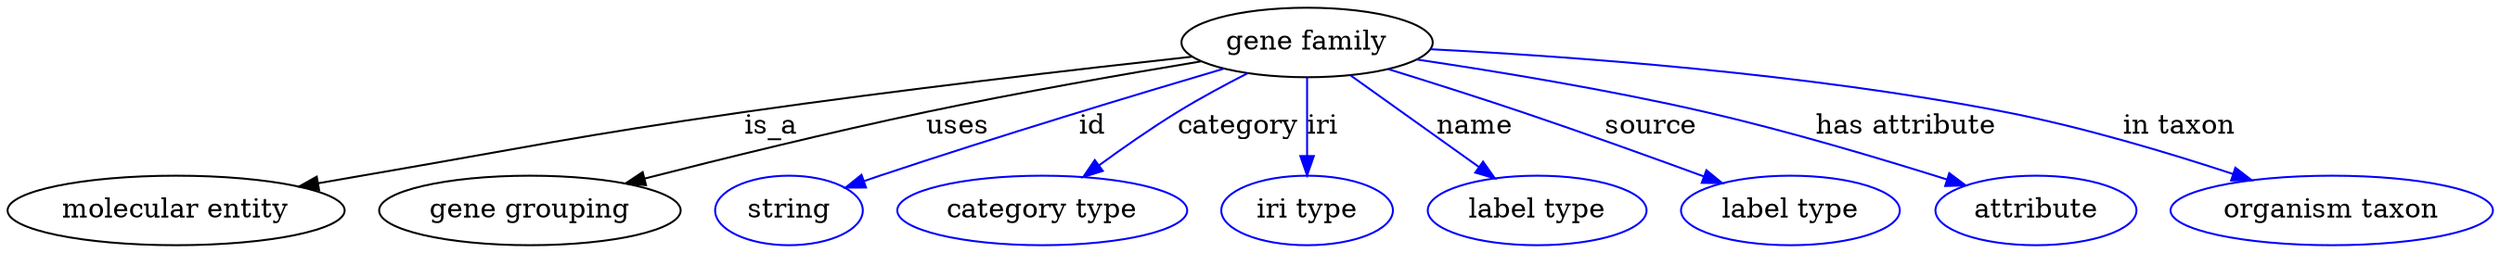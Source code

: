 digraph {
	graph [bb="0,0,1050.5,123"];
	node [label="\N"];
	"gene family"	 [height=0.5,
		label="gene family",
		pos="547.89,105",
		width=1.4804];
	"molecular entity"	 [height=0.5,
		pos="68.894,18",
		width=1.9137];
	"gene family" -> "molecular entity"	 [label=is_a,
		lp="322.89,61.5",
		pos="e,120.45,30.123 498.52,98.143 450.69,91.342 376.18,80.326 311.89,69 238.24,56.024 220,51.743 146.89,36 141.54,34.848 136,33.625 \
130.43,32.379"];
	"gene grouping"	 [height=0.5,
		pos="217.89,18",
		width=1.7151];
	"gene family" -> "gene grouping"	 [label=uses,
		lp="401.89,61.5",
		pos="e,260.09,31.337 502.42,95.449 470.74,88.599 427.59,78.872 389.89,69 349.31,58.371 303.81,44.807 269.81,34.34"];
	id	 [color=blue,
		height=0.5,
		label=string,
		pos="327.89,18",
		width=0.84854];
	"gene family" -> id	 [color=blue,
		label=id,
		lp="452.39,61.5",
		pos="e,352.34,29.264 511.45,91.723 474.92,78.251 417.18,56.514 367.89,36 365.84,35.144 363.73,34.249 361.61,33.334",
		style=solid];
	category	 [color=blue,
		height=0.5,
		label="category type",
		pos="434.89,18",
		width=1.6249];
	"gene family" -> category	 [color=blue,
		label=category,
		lp="520.39,61.5",
		pos="e,454.97,35.152 524.02,88.689 515.37,82.641 505.6,75.638 496.89,69 485.5,60.312 473.26,50.378 462.69,41.599",
		style=solid];
	iri	 [color=blue,
		height=0.5,
		label="iri type",
		pos="547.89,18",
		width=1.011];
	"gene family" -> iri	 [color=blue,
		label=iri,
		lp="554.39,61.5",
		pos="e,547.89,36.003 547.89,86.974 547.89,75.192 547.89,59.561 547.89,46.158",
		style=solid];
	name	 [color=blue,
		height=0.5,
		label="label type",
		pos="647.89,18",
		width=1.2638];
	"gene family" -> name	 [color=blue,
		label=name,
		lp="619.39,61.5",
		pos="e,628.86,34.562 567.65,87.812 582.91,74.534 604.2,56.018 621.01,41.39",
		style=solid];
	source	 [color=blue,
		height=0.5,
		label="label type",
		pos="756.89,18",
		width=1.2638];
	"gene family" -> source	 [color=blue,
		label=source,
		lp="689.89,61.5",
		pos="e,726.44,31.471 583,91.408 599.94,84.773 620.53,76.6 638.89,69 665.06,58.174 694.27,45.552 717.09,35.573",
		style=solid];
	"has attribute"	 [color=blue,
		height=0.5,
		label=attribute,
		pos="860.89,18",
		width=1.1193];
	"gene family" -> "has attribute"	 [color=blue,
		label="has attribute",
		lp="794.39,61.5",
		pos="e,829.46,29.445 594.52,96.132 627.51,89.523 672.69,79.804 711.89,69 756.61,56.677 767.07,51.189 810.89,36 813.81,34.99 816.81,33.937 \
819.84,32.87",
		style=solid];
	"in taxon"	 [color=blue,
		height=0.5,
		label="organism taxon",
		pos="984.89,18",
		width=1.8234];
	"gene family" -> "in taxon"	 [color=blue,
		label="in taxon",
		lp="906.39,61.5",
		pos="e,947.13,32.893 600.25,101.45 657.64,96.842 752.18,87.154 831.89,69 867.95,60.789 907.52,47.476 937.39,36.511",
		style=solid];
}
